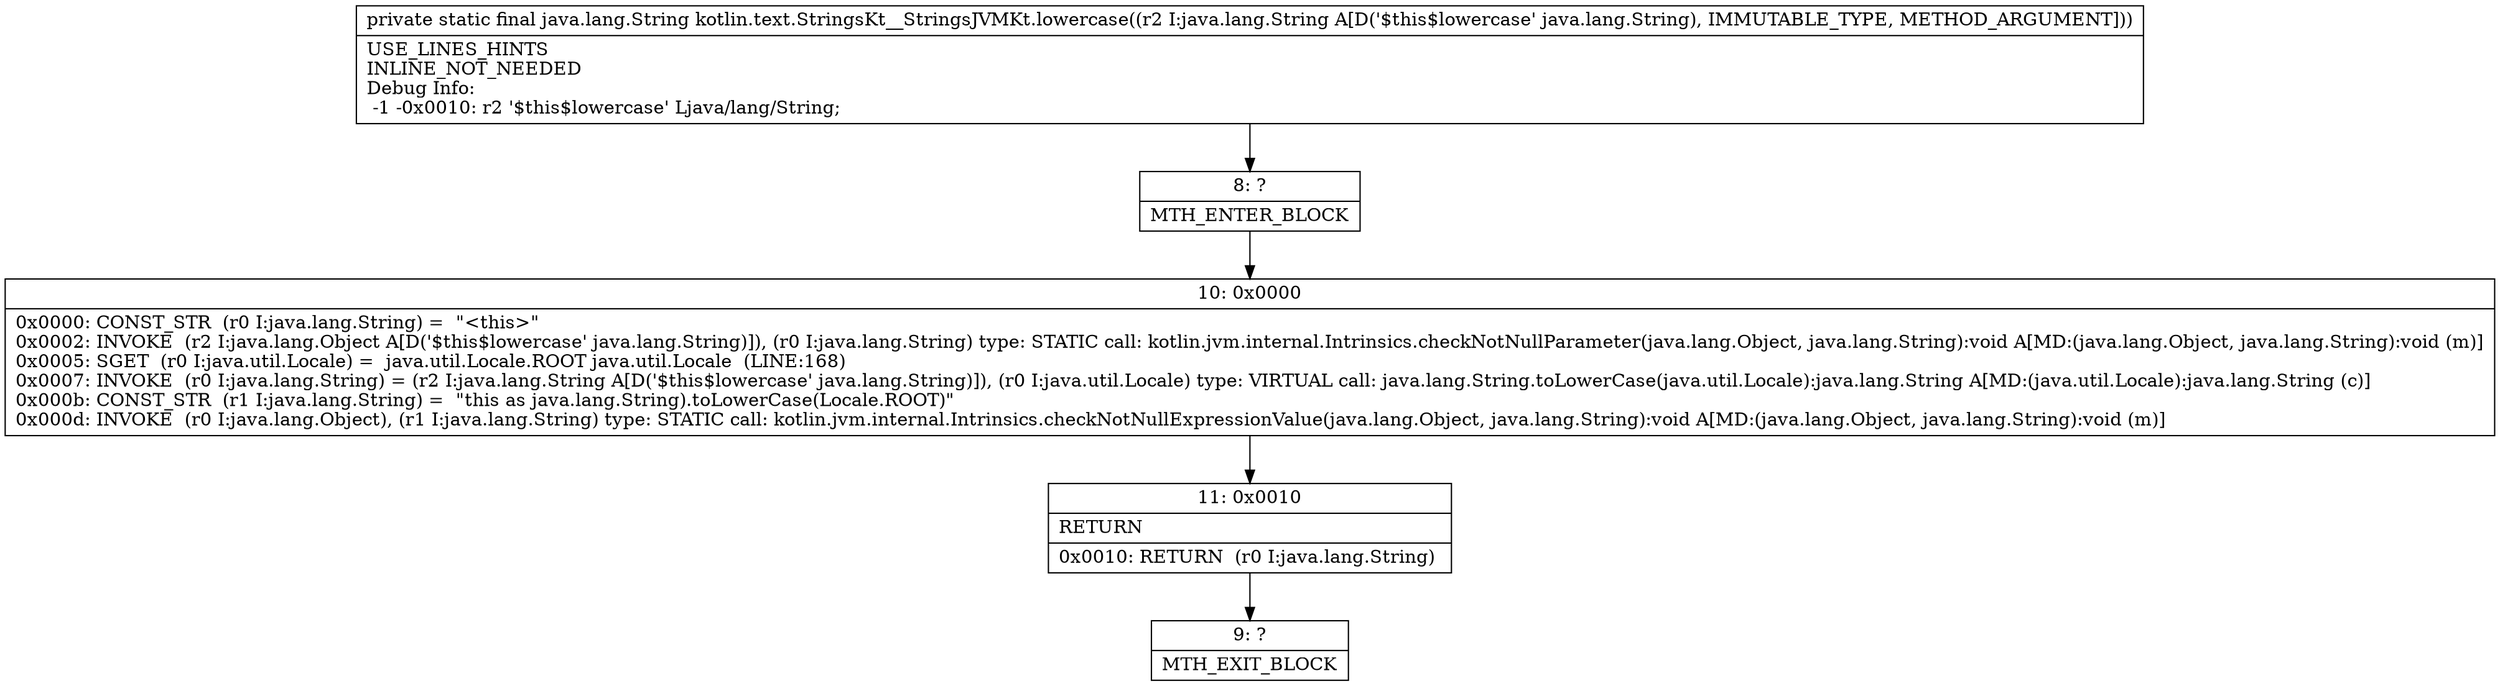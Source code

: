 digraph "CFG forkotlin.text.StringsKt__StringsJVMKt.lowercase(Ljava\/lang\/String;)Ljava\/lang\/String;" {
Node_8 [shape=record,label="{8\:\ ?|MTH_ENTER_BLOCK\l}"];
Node_10 [shape=record,label="{10\:\ 0x0000|0x0000: CONST_STR  (r0 I:java.lang.String) =  \"\<this\>\" \l0x0002: INVOKE  (r2 I:java.lang.Object A[D('$this$lowercase' java.lang.String)]), (r0 I:java.lang.String) type: STATIC call: kotlin.jvm.internal.Intrinsics.checkNotNullParameter(java.lang.Object, java.lang.String):void A[MD:(java.lang.Object, java.lang.String):void (m)]\l0x0005: SGET  (r0 I:java.util.Locale) =  java.util.Locale.ROOT java.util.Locale  (LINE:168)\l0x0007: INVOKE  (r0 I:java.lang.String) = (r2 I:java.lang.String A[D('$this$lowercase' java.lang.String)]), (r0 I:java.util.Locale) type: VIRTUAL call: java.lang.String.toLowerCase(java.util.Locale):java.lang.String A[MD:(java.util.Locale):java.lang.String (c)]\l0x000b: CONST_STR  (r1 I:java.lang.String) =  \"this as java.lang.String).toLowerCase(Locale.ROOT)\" \l0x000d: INVOKE  (r0 I:java.lang.Object), (r1 I:java.lang.String) type: STATIC call: kotlin.jvm.internal.Intrinsics.checkNotNullExpressionValue(java.lang.Object, java.lang.String):void A[MD:(java.lang.Object, java.lang.String):void (m)]\l}"];
Node_11 [shape=record,label="{11\:\ 0x0010|RETURN\l|0x0010: RETURN  (r0 I:java.lang.String) \l}"];
Node_9 [shape=record,label="{9\:\ ?|MTH_EXIT_BLOCK\l}"];
MethodNode[shape=record,label="{private static final java.lang.String kotlin.text.StringsKt__StringsJVMKt.lowercase((r2 I:java.lang.String A[D('$this$lowercase' java.lang.String), IMMUTABLE_TYPE, METHOD_ARGUMENT]))  | USE_LINES_HINTS\lINLINE_NOT_NEEDED\lDebug Info:\l  \-1 \-0x0010: r2 '$this$lowercase' Ljava\/lang\/String;\l}"];
MethodNode -> Node_8;Node_8 -> Node_10;
Node_10 -> Node_11;
Node_11 -> Node_9;
}

